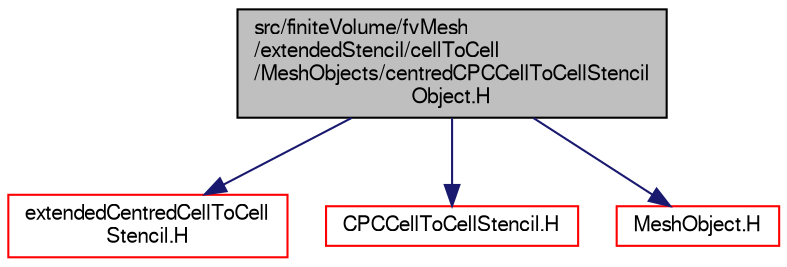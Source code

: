 digraph "src/finiteVolume/fvMesh/extendedStencil/cellToCell/MeshObjects/centredCPCCellToCellStencilObject.H"
{
  bgcolor="transparent";
  edge [fontname="FreeSans",fontsize="10",labelfontname="FreeSans",labelfontsize="10"];
  node [fontname="FreeSans",fontsize="10",shape=record];
  Node0 [label="src/finiteVolume/fvMesh\l/extendedStencil/cellToCell\l/MeshObjects/centredCPCCellToCellStencil\lObject.H",height=0.2,width=0.4,color="black", fillcolor="grey75", style="filled", fontcolor="black"];
  Node0 -> Node1 [color="midnightblue",fontsize="10",style="solid",fontname="FreeSans"];
  Node1 [label="extendedCentredCellToCell\lStencil.H",height=0.2,width=0.4,color="red",URL="$a03338.html"];
  Node0 -> Node322 [color="midnightblue",fontsize="10",style="solid",fontname="FreeSans"];
  Node322 [label="CPCCellToCellStencil.H",height=0.2,width=0.4,color="red",URL="$a03362.html"];
  Node0 -> Node329 [color="midnightblue",fontsize="10",style="solid",fontname="FreeSans"];
  Node329 [label="MeshObject.H",height=0.2,width=0.4,color="red",URL="$a11174.html"];
}
